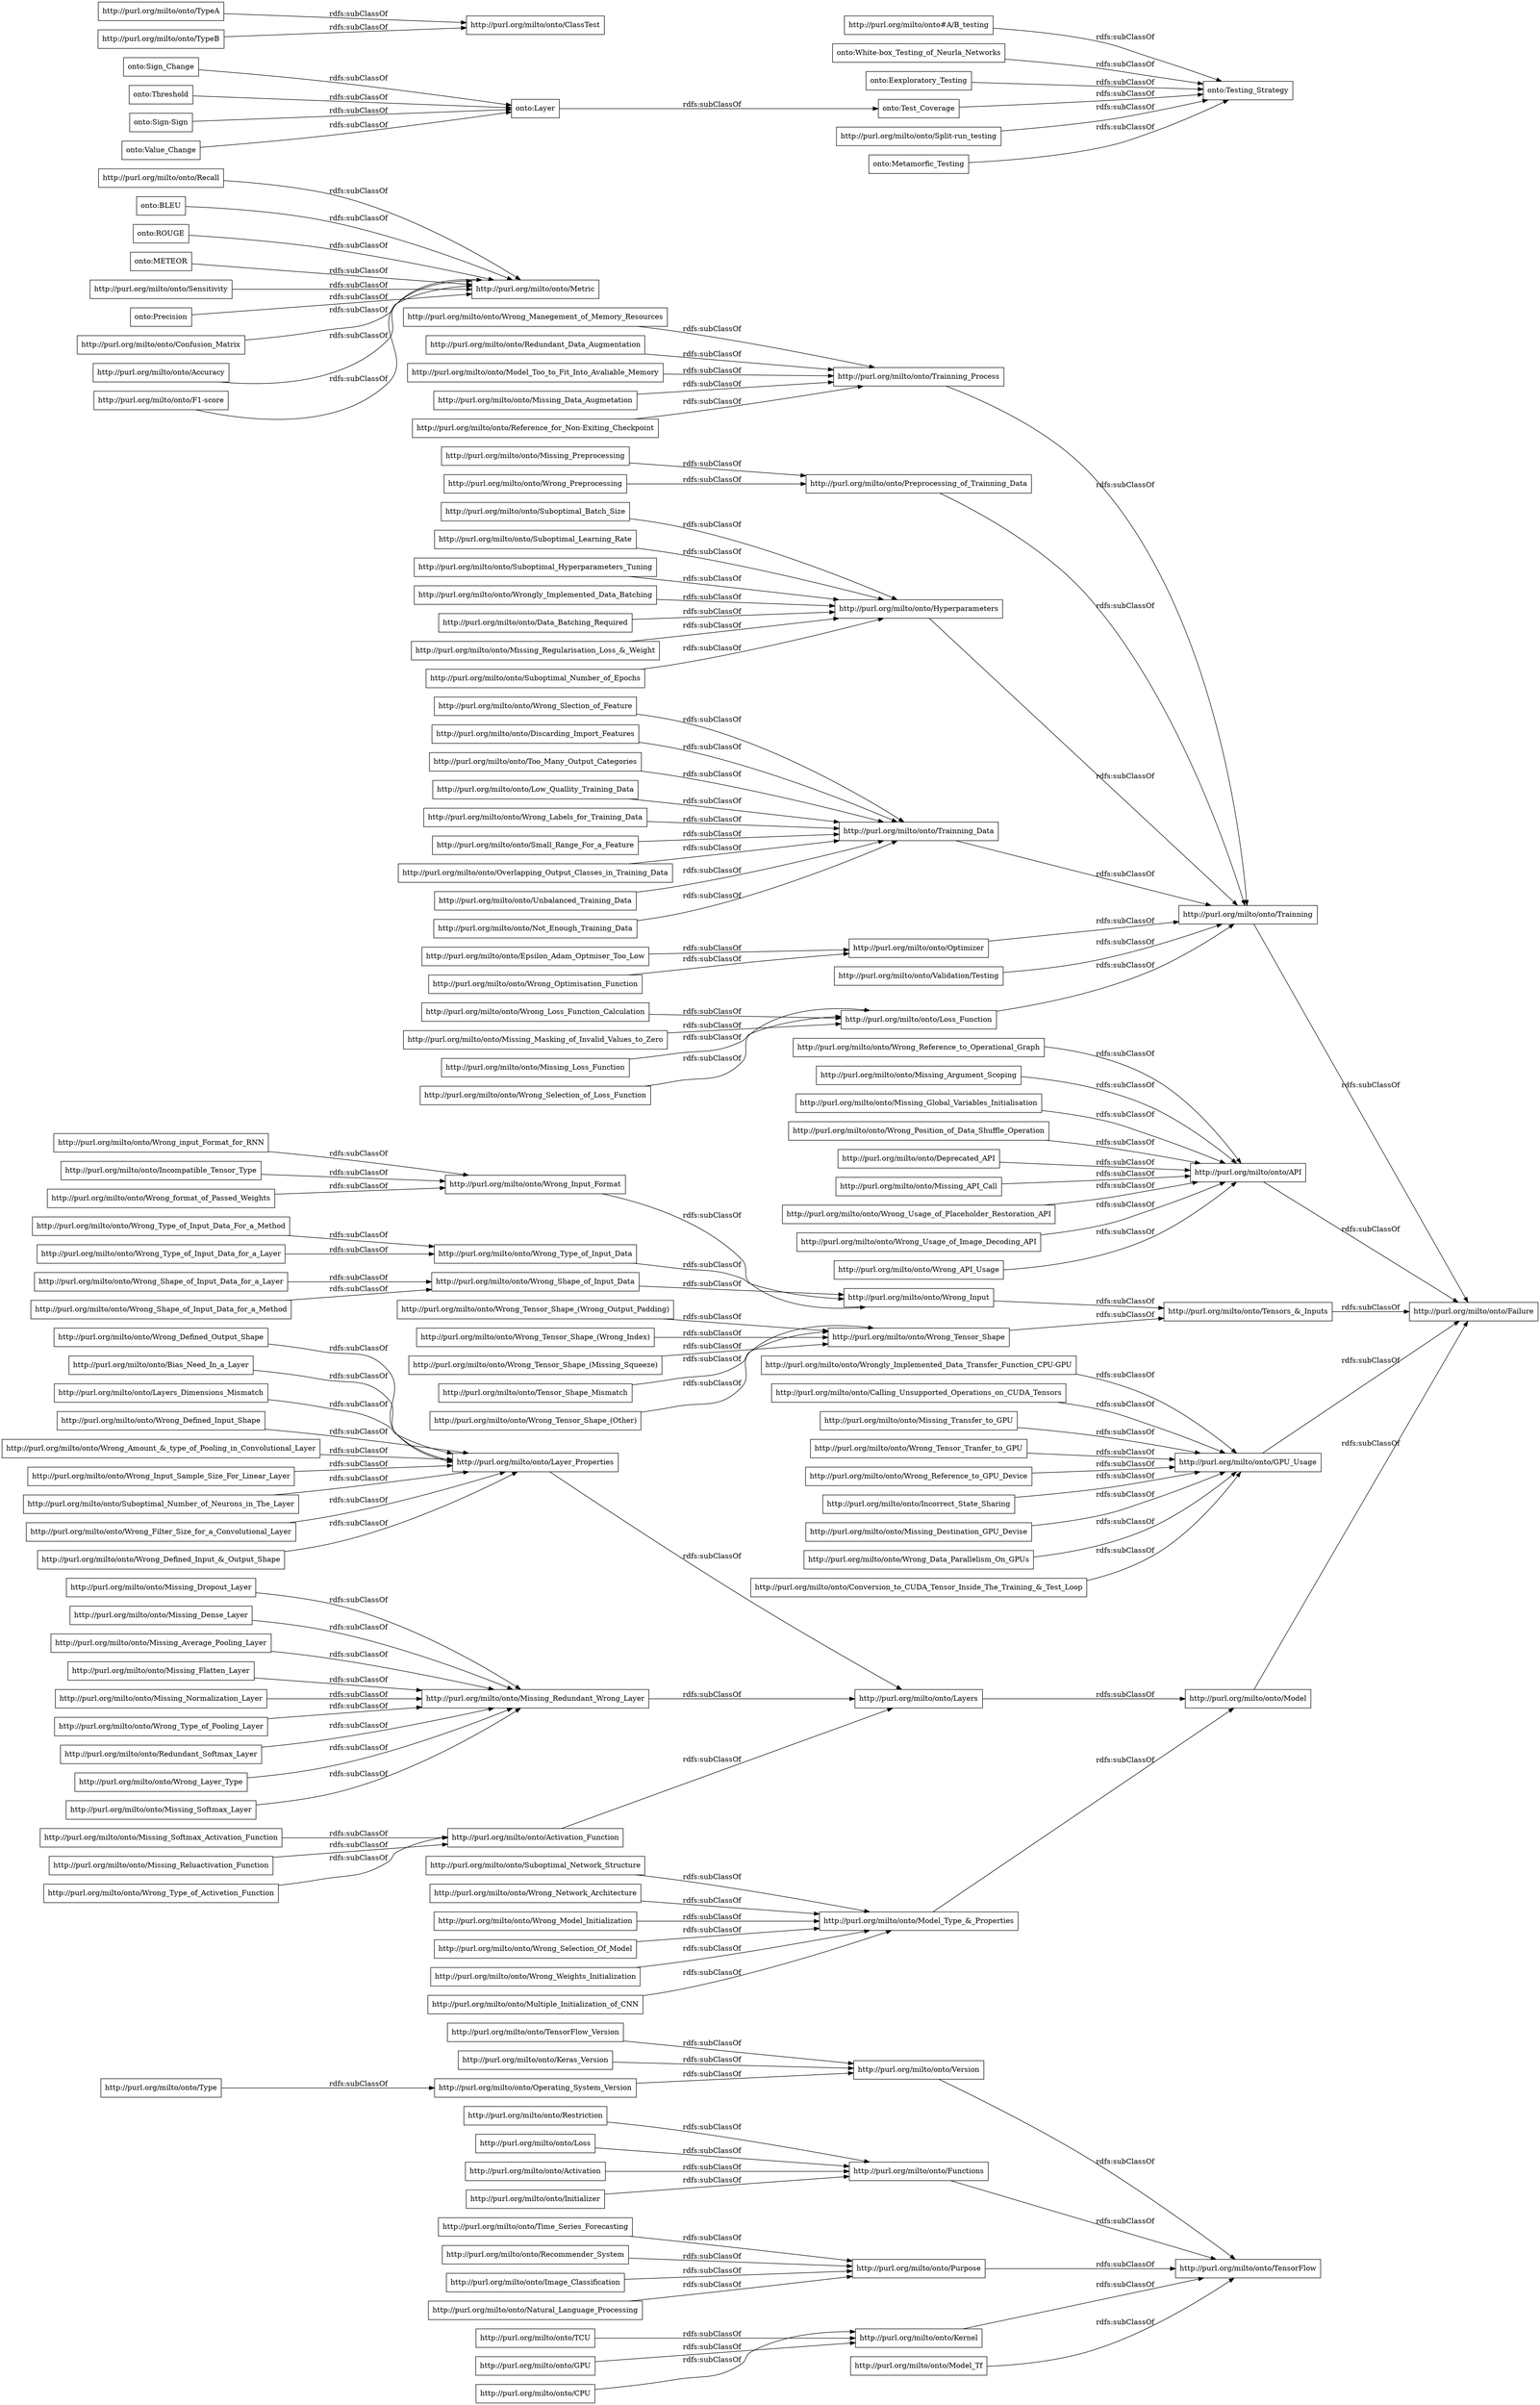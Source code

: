 digraph ar2dtool_diagram { 
rankdir=LR;
size="1000"
node [shape = rectangle, color="black"]; "http://purl.org/milto/onto/TCU" "http://purl.org/milto/onto/Activation" "http://purl.org/milto/onto/Wrong_Defined_Input_Shape" "http://purl.org/milto/onto/Layers_Dimensions_Mismatch" "http://purl.org/milto/onto/Suboptimal_Number_of_Epochs" "http://purl.org/milto/onto/Small_Range_For_a_Feature" "http://purl.org/milto/onto/Missing_Average_Pooling_Layer" "http://purl.org/milto/onto/Recall" "http://purl.org/milto/onto/Calling_Unsupported_Operations_on_CUDA_Tensors" "onto:BLEU" "http://purl.org/milto/onto/Incompatible_Tensor_Type" "http://purl.org/milto/onto/Overlapping_Output_Classes_in_Training_Data" "http://purl.org/milto/onto/Missing_Transfer_to_GPU" "http://purl.org/milto/onto/Model_Type_&_Properties" "http://purl.org/milto/onto/Wrong_Shape_of_Input_Data" "http://purl.org/milto/onto/Kernel" "http://purl.org/milto/onto/Suboptimal_Batch_Size" "onto:ROUGE" "http://purl.org/milto/onto/Unbalanced_Training_Data" "http://purl.org/milto/onto/Preprocessing_of_Trainning_Data" "http://purl.org/milto/onto/Image_Classification" "http://purl.org/milto/onto/Wrong_Type_of_Input_Data" "http://purl.org/milto/onto/Redundant_Data_Augmentation" "http://purl.org/milto/onto/Version" "http://purl.org/milto/onto/Suboptimal_Learning_Rate" "http://purl.org/milto/onto/Wrong_Shape_of_Input_Data_for_a_Method" "http://purl.org/milto/onto/Natural_Language_Processing" "http://purl.org/milto/onto/Hyperparameters" "http://purl.org/milto/onto/Wrong_Shape_of_Input_Data_for_a_Layer" "http://purl.org/milto/onto/Suboptimal_Hyperparameters_Tuning" "onto:METEOR" "http://purl.org/milto/onto/Wrong_Amount_&_type_of_Pooling_in_Convolutional_Layer" "http://purl.org/milto/onto/Missing_Masking_of_Invalid_Values_to_Zero" "http://purl.org/milto/onto/CPU" "http://purl.org/milto/onto/GPU" "http://purl.org/milto/onto/Wrong_Model_Initialization" "http://purl.org/milto/onto/Missing_Global_Variables_Initialisation" "http://purl.org/milto/onto#A/B_testing" "http://purl.org/milto/onto/Wrong_Type_of_Activetion_Function" "http://purl.org/milto/onto/Not_Enough_Training_Data" "http://purl.org/milto/onto/Wrong_Selection_Of_Model" "http://purl.org/milto/onto/Trainning_Data" "http://purl.org/milto/onto/Missing_Flatten_Layer" "http://purl.org/milto/onto/Wrong_Type_of_Input_Data_for_a_Layer" "http://purl.org/milto/onto/Initializer" "http://purl.org/milto/onto/Wrong_Tensor_Tranfer_to_GPU" "http://purl.org/milto/onto/Restriction" "http://purl.org/milto/onto/Wrong_Reference_to_GPU_Device" "http://purl.org/milto/onto/Missing_Normalization_Layer" "http://purl.org/milto/onto/Wrong_Input_Sample_Size_For_Linear_Layer" "http://purl.org/milto/onto/Wrong_Tensor_Shape_(Wrong_Index)" "http://purl.org/milto/onto/Validation/Testing" "http://purl.org/milto/onto/Wrong_Type_of_Pooling_Layer" "http://purl.org/milto/onto/Optimizer" "http://purl.org/milto/onto/Operating_System_Version" "http://purl.org/milto/onto/Wrong_Input" "http://purl.org/milto/onto/Wrong_Position_of_Data_Shuffle_Operation" "http://purl.org/milto/onto/Wrong_Input_Format" "http://purl.org/milto/onto/Model_Too_to_Fit_Into_Avaliable_Memory" "http://purl.org/milto/onto/Activation_Function" "http://purl.org/milto/onto/TypeA" "http://purl.org/milto/onto/Wrong_Preprocessing" "http://purl.org/milto/onto/Sensitivity" "http://purl.org/milto/onto/Missing_Data_Augmetation" "onto:White-box_Testing_of_Neurla_Networks" "http://purl.org/milto/onto/Wrongly_Implemented_Data_Batching" "http://purl.org/milto/onto/Missing_Loss_Function" "http://purl.org/milto/onto/Missing_Preprocessing" "http://purl.org/milto/onto/Missing_Softmax_Activation_Function" "http://purl.org/milto/onto/Wrong_format_of_Passed_Weights" "http://purl.org/milto/onto/Incorrect_State_Sharing" "onto:Precision" "http://purl.org/milto/onto/Deprecated_API" "http://purl.org/milto/onto/Loss" "http://purl.org/milto/onto/Wrong_Slection_of_Feature" "http://purl.org/milto/onto/Suboptimal_Number_of_Neurons_in_The_Layer" "http://purl.org/milto/onto/Layers" "http://purl.org/milto/onto/Missing_Reluactivation_Function" "http://purl.org/milto/onto/Wrong_Optimisation_Function" "http://purl.org/milto/onto/TensorFlow_Version" "http://purl.org/milto/onto/TypeB" "http://purl.org/milto/onto/Loss_Function" "onto:Layer" "http://purl.org/milto/onto/Confusion_Matrix" "http://purl.org/milto/onto/Missing_Redundant_Wrong_Layer" "http://purl.org/milto/onto/Trainning_Process" "http://purl.org/milto/onto/Epsilon_Adam_Optmiser_Too_Low" "onto:Eexploratory_Testing" "http://purl.org/milto/onto/Wrong_Type_of_Input_Data_For_a_Method" "onto:Sign_Change" "http://purl.org/milto/onto/Missing_API_Call" "http://purl.org/milto/onto/Time_Series_Forecasting" "http://purl.org/milto/onto/Metric" "http://purl.org/milto/onto/Redundant_Softmax_Layer" "http://purl.org/milto/onto/Wrong_Usage_of_Placeholder_Restoration_API" "http://purl.org/milto/onto/Reference_for_Non-Exiting_Checkpoint" "http://purl.org/milto/onto/Missing_Destination_GPU_Devise" "http://purl.org/milto/onto/Wrong_Usage_of_Image_Decoding_API" "onto:Threshold" "http://purl.org/milto/onto/Type" "http://purl.org/milto/onto/Wrong_Layer_Type" "http://purl.org/milto/onto/Wrong_Manegement_of_Memory_Resources" "http://purl.org/milto/onto/Recommender_System" "http://purl.org/milto/onto/Functions" "http://purl.org/milto/onto/Accuracy" "http://purl.org/milto/onto/Wrong_API_Usage" "http://purl.org/milto/onto/Wrong_Filter_Size_for_a_Convolutional_Layer" "http://purl.org/milto/onto/Model" "http://purl.org/milto/onto/Layer_Properties" "http://purl.org/milto/onto/Missing_Softmax_Layer" "http://purl.org/milto/onto/Trainning" "http://purl.org/milto/onto/Wrong_Data_Parallelism_On_GPUs" "http://purl.org/milto/onto/Wrong_Defined_Input_&_Output_Shape" "http://purl.org/milto/onto/TensorFlow" "onto:Testing_Strategy" "http://purl.org/milto/onto/Discarding_Import_Features" "http://purl.org/milto/onto/Wrong_Weights_Initialization" "http://purl.org/milto/onto/ClassTest" "http://purl.org/milto/onto/Purpose" "http://purl.org/milto/onto/Wrong_Tensor_Shape_(Missing_Squeeze)" "http://purl.org/milto/onto/Wrong_Selection_of_Loss_Function" "http://purl.org/milto/onto/Failure" "http://purl.org/milto/onto/Conversion_to_CUDA_Tensor_Inside_The_Training_&_Test_Loop" "http://purl.org/milto/onto/Too_Many_Output_Categories" "onto:Test_Coverage" "http://purl.org/milto/onto/API" "http://purl.org/milto/onto/Model_Tf" "http://purl.org/milto/onto/Split-run_testing" "http://purl.org/milto/onto/Wrong_Reference_to_Operational_Graph" "http://purl.org/milto/onto/Wrongly_Implemented_Data_Transfer_Function_CPU-GPU" "onto:Sign-Sign" "http://purl.org/milto/onto/Low_Quallity_Training_Data" "onto:Metamorfic_Testing" "http://purl.org/milto/onto/Missing_Dropout_Layer" "http://purl.org/milto/onto/Tensor_Shape_Mismatch" "http://purl.org/milto/onto/GPU_Usage" "http://purl.org/milto/onto/Tensors_&_Inputs" "http://purl.org/milto/onto/Missing_Argument_Scoping" "http://purl.org/milto/onto/Wrong_Tensor_Shape_(Other)" "onto:Value_Change" "http://purl.org/milto/onto/Data_Batching_Required" "http://purl.org/milto/onto/Wrong_Loss_Function_Calculation" "http://purl.org/milto/onto/F1-score" "http://purl.org/milto/onto/Wrong_Defined_Output_Shape" "http://purl.org/milto/onto/Wrong_Tensor_Shape_(Wrong_Output_Padding)" "http://purl.org/milto/onto/Bias_Need_In_a_Layer" "http://purl.org/milto/onto/Multiple_Initialization_of_CNN" "http://purl.org/milto/onto/Missing_Dense_Layer" "http://purl.org/milto/onto/Suboptimal_Network_Structure" "http://purl.org/milto/onto/Wrong_Labels_for_Training_Data" "http://purl.org/milto/onto/Missing_Regularisation_Loss_&_Weight" "http://purl.org/milto/onto/Wrong_Tensor_Shape" "http://purl.org/milto/onto/Keras_Version" "http://purl.org/milto/onto/Wrong_Network_Architecture" "http://purl.org/milto/onto/Wrong_input_Format_for_RNN" ; /*classes style*/
	"http://purl.org/milto/onto/Wrong_Slection_of_Feature" -> "http://purl.org/milto/onto/Trainning_Data" [ label = "rdfs:subClassOf" ];
	"http://purl.org/milto/onto/Wrong_Network_Architecture" -> "http://purl.org/milto/onto/Model_Type_&_Properties" [ label = "rdfs:subClassOf" ];
	"http://purl.org/milto/onto/Wrong_Tensor_Tranfer_to_GPU" -> "http://purl.org/milto/onto/GPU_Usage" [ label = "rdfs:subClassOf" ];
	"http://purl.org/milto/onto/Wrong_Manegement_of_Memory_Resources" -> "http://purl.org/milto/onto/Trainning_Process" [ label = "rdfs:subClassOf" ];
	"http://purl.org/milto/onto/Suboptimal_Batch_Size" -> "http://purl.org/milto/onto/Hyperparameters" [ label = "rdfs:subClassOf" ];
	"http://purl.org/milto/onto/Time_Series_Forecasting" -> "http://purl.org/milto/onto/Purpose" [ label = "rdfs:subClassOf" ];
	"http://purl.org/milto/onto/Missing_Regularisation_Loss_&_Weight" -> "http://purl.org/milto/onto/Hyperparameters" [ label = "rdfs:subClassOf" ];
	"http://purl.org/milto/onto/Wrong_Loss_Function_Calculation" -> "http://purl.org/milto/onto/Loss_Function" [ label = "rdfs:subClassOf" ];
	"onto:Layer" -> "onto:Test_Coverage" [ label = "rdfs:subClassOf" ];
	"http://purl.org/milto/onto/Split-run_testing" -> "onto:Testing_Strategy" [ label = "rdfs:subClassOf" ];
	"http://purl.org/milto/onto/Missing_Softmax_Activation_Function" -> "http://purl.org/milto/onto/Activation_Function" [ label = "rdfs:subClassOf" ];
	"onto:Sign-Sign" -> "onto:Layer" [ label = "rdfs:subClassOf" ];
	"http://purl.org/milto/onto/Wrong_Selection_Of_Model" -> "http://purl.org/milto/onto/Model_Type_&_Properties" [ label = "rdfs:subClassOf" ];
	"http://purl.org/milto/onto/GPU" -> "http://purl.org/milto/onto/Kernel" [ label = "rdfs:subClassOf" ];
	"http://purl.org/milto/onto/Missing_Reluactivation_Function" -> "http://purl.org/milto/onto/Activation_Function" [ label = "rdfs:subClassOf" ];
	"http://purl.org/milto/onto/Suboptimal_Network_Structure" -> "http://purl.org/milto/onto/Model_Type_&_Properties" [ label = "rdfs:subClassOf" ];
	"http://purl.org/milto/onto/Multiple_Initialization_of_CNN" -> "http://purl.org/milto/onto/Model_Type_&_Properties" [ label = "rdfs:subClassOf" ];
	"http://purl.org/milto/onto/Wrong_Tensor_Shape_(Other)" -> "http://purl.org/milto/onto/Wrong_Tensor_Shape" [ label = "rdfs:subClassOf" ];
	"http://purl.org/milto/onto/Not_Enough_Training_Data" -> "http://purl.org/milto/onto/Trainning_Data" [ label = "rdfs:subClassOf" ];
	"http://purl.org/milto/onto/Missing_Transfer_to_GPU" -> "http://purl.org/milto/onto/GPU_Usage" [ label = "rdfs:subClassOf" ];
	"http://purl.org/milto/onto/Accuracy" -> "http://purl.org/milto/onto/Metric" [ label = "rdfs:subClassOf" ];
	"http://purl.org/milto/onto/Missing_API_Call" -> "http://purl.org/milto/onto/API" [ label = "rdfs:subClassOf" ];
	"http://purl.org/milto/onto/Activation" -> "http://purl.org/milto/onto/Functions" [ label = "rdfs:subClassOf" ];
	"http://purl.org/milto/onto/Missing_Normalization_Layer" -> "http://purl.org/milto/onto/Missing_Redundant_Wrong_Layer" [ label = "rdfs:subClassOf" ];
	"http://purl.org/milto/onto/Wrong_Defined_Input_&_Output_Shape" -> "http://purl.org/milto/onto/Layer_Properties" [ label = "rdfs:subClassOf" ];
	"http://purl.org/milto/onto/Wrong_Type_of_Input_Data" -> "http://purl.org/milto/onto/Wrong_Input" [ label = "rdfs:subClassOf" ];
	"http://purl.org/milto/onto/Purpose" -> "http://purl.org/milto/onto/TensorFlow" [ label = "rdfs:subClassOf" ];
	"http://purl.org/milto/onto/Missing_Global_Variables_Initialisation" -> "http://purl.org/milto/onto/API" [ label = "rdfs:subClassOf" ];
	"http://purl.org/milto/onto/Operating_System_Version" -> "http://purl.org/milto/onto/Version" [ label = "rdfs:subClassOf" ];
	"http://purl.org/milto/onto/Wrongly_Implemented_Data_Batching" -> "http://purl.org/milto/onto/Hyperparameters" [ label = "rdfs:subClassOf" ];
	"http://purl.org/milto/onto/Trainning" -> "http://purl.org/milto/onto/Failure" [ label = "rdfs:subClassOf" ];
	"http://purl.org/milto/onto#A/B_testing" -> "onto:Testing_Strategy" [ label = "rdfs:subClassOf" ];
	"http://purl.org/milto/onto/Wrong_Optimisation_Function" -> "http://purl.org/milto/onto/Optimizer" [ label = "rdfs:subClassOf" ];
	"http://purl.org/milto/onto/Loss_Function" -> "http://purl.org/milto/onto/Trainning" [ label = "rdfs:subClassOf" ];
	"http://purl.org/milto/onto/Model_Tf" -> "http://purl.org/milto/onto/TensorFlow" [ label = "rdfs:subClassOf" ];
	"http://purl.org/milto/onto/Wrong_Shape_of_Input_Data" -> "http://purl.org/milto/onto/Wrong_Input" [ label = "rdfs:subClassOf" ];
	"http://purl.org/milto/onto/Suboptimal_Number_of_Neurons_in_The_Layer" -> "http://purl.org/milto/onto/Layer_Properties" [ label = "rdfs:subClassOf" ];
	"http://purl.org/milto/onto/Layer_Properties" -> "http://purl.org/milto/onto/Layers" [ label = "rdfs:subClassOf" ];
	"http://purl.org/milto/onto/Bias_Need_In_a_Layer" -> "http://purl.org/milto/onto/Layer_Properties" [ label = "rdfs:subClassOf" ];
	"http://purl.org/milto/onto/CPU" -> "http://purl.org/milto/onto/Kernel" [ label = "rdfs:subClassOf" ];
	"http://purl.org/milto/onto/Wrong_Reference_to_GPU_Device" -> "http://purl.org/milto/onto/GPU_Usage" [ label = "rdfs:subClassOf" ];
	"http://purl.org/milto/onto/TypeB" -> "http://purl.org/milto/onto/ClassTest" [ label = "rdfs:subClassOf" ];
	"onto:Metamorfic_Testing" -> "onto:Testing_Strategy" [ label = "rdfs:subClassOf" ];
	"http://purl.org/milto/onto/Suboptimal_Number_of_Epochs" -> "http://purl.org/milto/onto/Hyperparameters" [ label = "rdfs:subClassOf" ];
	"http://purl.org/milto/onto/Wrong_Defined_Input_Shape" -> "http://purl.org/milto/onto/Layer_Properties" [ label = "rdfs:subClassOf" ];
	"http://purl.org/milto/onto/Redundant_Softmax_Layer" -> "http://purl.org/milto/onto/Missing_Redundant_Wrong_Layer" [ label = "rdfs:subClassOf" ];
	"onto:BLEU" -> "http://purl.org/milto/onto/Metric" [ label = "rdfs:subClassOf" ];
	"http://purl.org/milto/onto/Wrong_Preprocessing" -> "http://purl.org/milto/onto/Preprocessing_of_Trainning_Data" [ label = "rdfs:subClassOf" ];
	"http://purl.org/milto/onto/Wrong_Position_of_Data_Shuffle_Operation" -> "http://purl.org/milto/onto/API" [ label = "rdfs:subClassOf" ];
	"http://purl.org/milto/onto/Missing_Argument_Scoping" -> "http://purl.org/milto/onto/API" [ label = "rdfs:subClassOf" ];
	"http://purl.org/milto/onto/Trainning_Data" -> "http://purl.org/milto/onto/Trainning" [ label = "rdfs:subClassOf" ];
	"http://purl.org/milto/onto/Wrong_Tensor_Shape_(Missing_Squeeze)" -> "http://purl.org/milto/onto/Wrong_Tensor_Shape" [ label = "rdfs:subClassOf" ];
	"http://purl.org/milto/onto/Recommender_System" -> "http://purl.org/milto/onto/Purpose" [ label = "rdfs:subClassOf" ];
	"http://purl.org/milto/onto/Recall" -> "http://purl.org/milto/onto/Metric" [ label = "rdfs:subClassOf" ];
	"http://purl.org/milto/onto/Version" -> "http://purl.org/milto/onto/TensorFlow" [ label = "rdfs:subClassOf" ];
	"http://purl.org/milto/onto/Wrong_API_Usage" -> "http://purl.org/milto/onto/API" [ label = "rdfs:subClassOf" ];
	"http://purl.org/milto/onto/Missing_Average_Pooling_Layer" -> "http://purl.org/milto/onto/Missing_Redundant_Wrong_Layer" [ label = "rdfs:subClassOf" ];
	"http://purl.org/milto/onto/Activation_Function" -> "http://purl.org/milto/onto/Layers" [ label = "rdfs:subClassOf" ];
	"http://purl.org/milto/onto/Wrong_Tensor_Shape_(Wrong_Output_Padding)" -> "http://purl.org/milto/onto/Wrong_Tensor_Shape" [ label = "rdfs:subClassOf" ];
	"onto:Precision" -> "http://purl.org/milto/onto/Metric" [ label = "rdfs:subClassOf" ];
	"http://purl.org/milto/onto/Model" -> "http://purl.org/milto/onto/Failure" [ label = "rdfs:subClassOf" ];
	"http://purl.org/milto/onto/Wrong_input_Format_for_RNN" -> "http://purl.org/milto/onto/Wrong_Input_Format" [ label = "rdfs:subClassOf" ];
	"http://purl.org/milto/onto/Incorrect_State_Sharing" -> "http://purl.org/milto/onto/GPU_Usage" [ label = "rdfs:subClassOf" ];
	"http://purl.org/milto/onto/Wrong_Input_Sample_Size_For_Linear_Layer" -> "http://purl.org/milto/onto/Layer_Properties" [ label = "rdfs:subClassOf" ];
	"http://purl.org/milto/onto/Optimizer" -> "http://purl.org/milto/onto/Trainning" [ label = "rdfs:subClassOf" ];
	"http://purl.org/milto/onto/Reference_for_Non-Exiting_Checkpoint" -> "http://purl.org/milto/onto/Trainning_Process" [ label = "rdfs:subClassOf" ];
	"http://purl.org/milto/onto/Initializer" -> "http://purl.org/milto/onto/Functions" [ label = "rdfs:subClassOf" ];
	"onto:Eexploratory_Testing" -> "onto:Testing_Strategy" [ label = "rdfs:subClassOf" ];
	"onto:Threshold" -> "onto:Layer" [ label = "rdfs:subClassOf" ];
	"http://purl.org/milto/onto/Keras_Version" -> "http://purl.org/milto/onto/Version" [ label = "rdfs:subClassOf" ];
	"http://purl.org/milto/onto/TensorFlow_Version" -> "http://purl.org/milto/onto/Version" [ label = "rdfs:subClassOf" ];
	"http://purl.org/milto/onto/Tensor_Shape_Mismatch" -> "http://purl.org/milto/onto/Wrong_Tensor_Shape" [ label = "rdfs:subClassOf" ];
	"http://purl.org/milto/onto/API" -> "http://purl.org/milto/onto/Failure" [ label = "rdfs:subClassOf" ];
	"http://purl.org/milto/onto/Preprocessing_of_Trainning_Data" -> "http://purl.org/milto/onto/Trainning" [ label = "rdfs:subClassOf" ];
	"http://purl.org/milto/onto/TypeA" -> "http://purl.org/milto/onto/ClassTest" [ label = "rdfs:subClassOf" ];
	"http://purl.org/milto/onto/Wrong_Type_of_Input_Data_for_a_Layer" -> "http://purl.org/milto/onto/Wrong_Type_of_Input_Data" [ label = "rdfs:subClassOf" ];
	"http://purl.org/milto/onto/Wrong_Tensor_Shape" -> "http://purl.org/milto/onto/Tensors_&_Inputs" [ label = "rdfs:subClassOf" ];
	"http://purl.org/milto/onto/Wrongly_Implemented_Data_Transfer_Function_CPU-GPU" -> "http://purl.org/milto/onto/GPU_Usage" [ label = "rdfs:subClassOf" ];
	"http://purl.org/milto/onto/Epsilon_Adam_Optmiser_Too_Low" -> "http://purl.org/milto/onto/Optimizer" [ label = "rdfs:subClassOf" ];
	"http://purl.org/milto/onto/Image_Classification" -> "http://purl.org/milto/onto/Purpose" [ label = "rdfs:subClassOf" ];
	"http://purl.org/milto/onto/Wrong_Layer_Type" -> "http://purl.org/milto/onto/Missing_Redundant_Wrong_Layer" [ label = "rdfs:subClassOf" ];
	"http://purl.org/milto/onto/Wrong_Data_Parallelism_On_GPUs" -> "http://purl.org/milto/onto/GPU_Usage" [ label = "rdfs:subClassOf" ];
	"http://purl.org/milto/onto/Wrong_Shape_of_Input_Data_for_a_Layer" -> "http://purl.org/milto/onto/Wrong_Shape_of_Input_Data" [ label = "rdfs:subClassOf" ];
	"http://purl.org/milto/onto/Layers" -> "http://purl.org/milto/onto/Model" [ label = "rdfs:subClassOf" ];
	"http://purl.org/milto/onto/Functions" -> "http://purl.org/milto/onto/TensorFlow" [ label = "rdfs:subClassOf" ];
	"http://purl.org/milto/onto/Wrong_Input_Format" -> "http://purl.org/milto/onto/Wrong_Input" [ label = "rdfs:subClassOf" ];
	"http://purl.org/milto/onto/Discarding_Import_Features" -> "http://purl.org/milto/onto/Trainning_Data" [ label = "rdfs:subClassOf" ];
	"http://purl.org/milto/onto/TCU" -> "http://purl.org/milto/onto/Kernel" [ label = "rdfs:subClassOf" ];
	"http://purl.org/milto/onto/Model_Too_to_Fit_Into_Avaliable_Memory" -> "http://purl.org/milto/onto/Trainning_Process" [ label = "rdfs:subClassOf" ];
	"http://purl.org/milto/onto/Missing_Flatten_Layer" -> "http://purl.org/milto/onto/Missing_Redundant_Wrong_Layer" [ label = "rdfs:subClassOf" ];
	"http://purl.org/milto/onto/Conversion_to_CUDA_Tensor_Inside_The_Training_&_Test_Loop" -> "http://purl.org/milto/onto/GPU_Usage" [ label = "rdfs:subClassOf" ];
	"http://purl.org/milto/onto/Wrong_Type_of_Input_Data_For_a_Method" -> "http://purl.org/milto/onto/Wrong_Type_of_Input_Data" [ label = "rdfs:subClassOf" ];
	"http://purl.org/milto/onto/Wrong_format_of_Passed_Weights" -> "http://purl.org/milto/onto/Wrong_Input_Format" [ label = "rdfs:subClassOf" ];
	"http://purl.org/milto/onto/Missing_Destination_GPU_Devise" -> "http://purl.org/milto/onto/GPU_Usage" [ label = "rdfs:subClassOf" ];
	"http://purl.org/milto/onto/Missing_Dense_Layer" -> "http://purl.org/milto/onto/Missing_Redundant_Wrong_Layer" [ label = "rdfs:subClassOf" ];
	"onto:ROUGE" -> "http://purl.org/milto/onto/Metric" [ label = "rdfs:subClassOf" ];
	"http://purl.org/milto/onto/Wrong_Labels_for_Training_Data" -> "http://purl.org/milto/onto/Trainning_Data" [ label = "rdfs:subClassOf" ];
	"onto:Test_Coverage" -> "onto:Testing_Strategy" [ label = "rdfs:subClassOf" ];
	"http://purl.org/milto/onto/Wrong_Defined_Output_Shape" -> "http://purl.org/milto/onto/Layer_Properties" [ label = "rdfs:subClassOf" ];
	"http://purl.org/milto/onto/Type" -> "http://purl.org/milto/onto/Operating_System_Version" [ label = "rdfs:subClassOf" ];
	"http://purl.org/milto/onto/Missing_Masking_of_Invalid_Values_to_Zero" -> "http://purl.org/milto/onto/Loss_Function" [ label = "rdfs:subClassOf" ];
	"http://purl.org/milto/onto/Wrong_Type_of_Activetion_Function" -> "http://purl.org/milto/onto/Activation_Function" [ label = "rdfs:subClassOf" ];
	"http://purl.org/milto/onto/Model_Type_&_Properties" -> "http://purl.org/milto/onto/Model" [ label = "rdfs:subClassOf" ];
	"http://purl.org/milto/onto/Wrong_Usage_of_Image_Decoding_API" -> "http://purl.org/milto/onto/API" [ label = "rdfs:subClassOf" ];
	"http://purl.org/milto/onto/Calling_Unsupported_Operations_on_CUDA_Tensors" -> "http://purl.org/milto/onto/GPU_Usage" [ label = "rdfs:subClassOf" ];
	"http://purl.org/milto/onto/Wrong_Selection_of_Loss_Function" -> "http://purl.org/milto/onto/Loss_Function" [ label = "rdfs:subClassOf" ];
	"http://purl.org/milto/onto/Wrong_Amount_&_type_of_Pooling_in_Convolutional_Layer" -> "http://purl.org/milto/onto/Layer_Properties" [ label = "rdfs:subClassOf" ];
	"http://purl.org/milto/onto/Hyperparameters" -> "http://purl.org/milto/onto/Trainning" [ label = "rdfs:subClassOf" ];
	"http://purl.org/milto/onto/Wrong_Weights_Initialization" -> "http://purl.org/milto/onto/Model_Type_&_Properties" [ label = "rdfs:subClassOf" ];
	"http://purl.org/milto/onto/Confusion_Matrix" -> "http://purl.org/milto/onto/Metric" [ label = "rdfs:subClassOf" ];
	"http://purl.org/milto/onto/Missing_Dropout_Layer" -> "http://purl.org/milto/onto/Missing_Redundant_Wrong_Layer" [ label = "rdfs:subClassOf" ];
	"onto:METEOR" -> "http://purl.org/milto/onto/Metric" [ label = "rdfs:subClassOf" ];
	"http://purl.org/milto/onto/Wrong_Model_Initialization" -> "http://purl.org/milto/onto/Model_Type_&_Properties" [ label = "rdfs:subClassOf" ];
	"http://purl.org/milto/onto/Missing_Redundant_Wrong_Layer" -> "http://purl.org/milto/onto/Layers" [ label = "rdfs:subClassOf" ];
	"http://purl.org/milto/onto/Wrong_Tensor_Shape_(Wrong_Index)" -> "http://purl.org/milto/onto/Wrong_Tensor_Shape" [ label = "rdfs:subClassOf" ];
	"http://purl.org/milto/onto/Wrong_Reference_to_Operational_Graph" -> "http://purl.org/milto/onto/API" [ label = "rdfs:subClassOf" ];
	"http://purl.org/milto/onto/Validation/Testing" -> "http://purl.org/milto/onto/Trainning" [ label = "rdfs:subClassOf" ];
	"http://purl.org/milto/onto/Loss" -> "http://purl.org/milto/onto/Functions" [ label = "rdfs:subClassOf" ];
	"http://purl.org/milto/onto/Redundant_Data_Augmentation" -> "http://purl.org/milto/onto/Trainning_Process" [ label = "rdfs:subClassOf" ];
	"http://purl.org/milto/onto/Layers_Dimensions_Mismatch" -> "http://purl.org/milto/onto/Layer_Properties" [ label = "rdfs:subClassOf" ];
	"http://purl.org/milto/onto/Suboptimal_Learning_Rate" -> "http://purl.org/milto/onto/Hyperparameters" [ label = "rdfs:subClassOf" ];
	"onto:White-box_Testing_of_Neurla_Networks" -> "onto:Testing_Strategy" [ label = "rdfs:subClassOf" ];
	"http://purl.org/milto/onto/GPU_Usage" -> "http://purl.org/milto/onto/Failure" [ label = "rdfs:subClassOf" ];
	"http://purl.org/milto/onto/Deprecated_API" -> "http://purl.org/milto/onto/API" [ label = "rdfs:subClassOf" ];
	"http://purl.org/milto/onto/Sensitivity" -> "http://purl.org/milto/onto/Metric" [ label = "rdfs:subClassOf" ];
	"http://purl.org/milto/onto/Missing_Preprocessing" -> "http://purl.org/milto/onto/Preprocessing_of_Trainning_Data" [ label = "rdfs:subClassOf" ];
	"http://purl.org/milto/onto/Too_Many_Output_Categories" -> "http://purl.org/milto/onto/Trainning_Data" [ label = "rdfs:subClassOf" ];
	"http://purl.org/milto/onto/Data_Batching_Required" -> "http://purl.org/milto/onto/Hyperparameters" [ label = "rdfs:subClassOf" ];
	"http://purl.org/milto/onto/Tensors_&_Inputs" -> "http://purl.org/milto/onto/Failure" [ label = "rdfs:subClassOf" ];
	"http://purl.org/milto/onto/Incompatible_Tensor_Type" -> "http://purl.org/milto/onto/Wrong_Input_Format" [ label = "rdfs:subClassOf" ];
	"http://purl.org/milto/onto/Unbalanced_Training_Data" -> "http://purl.org/milto/onto/Trainning_Data" [ label = "rdfs:subClassOf" ];
	"onto:Sign_Change" -> "onto:Layer" [ label = "rdfs:subClassOf" ];
	"http://purl.org/milto/onto/F1-score" -> "http://purl.org/milto/onto/Metric" [ label = "rdfs:subClassOf" ];
	"http://purl.org/milto/onto/Wrong_Type_of_Pooling_Layer" -> "http://purl.org/milto/onto/Missing_Redundant_Wrong_Layer" [ label = "rdfs:subClassOf" ];
	"http://purl.org/milto/onto/Wrong_Shape_of_Input_Data_for_a_Method" -> "http://purl.org/milto/onto/Wrong_Shape_of_Input_Data" [ label = "rdfs:subClassOf" ];
	"http://purl.org/milto/onto/Trainning_Process" -> "http://purl.org/milto/onto/Trainning" [ label = "rdfs:subClassOf" ];
	"http://purl.org/milto/onto/Restriction" -> "http://purl.org/milto/onto/Functions" [ label = "rdfs:subClassOf" ];
	"onto:Value_Change" -> "onto:Layer" [ label = "rdfs:subClassOf" ];
	"http://purl.org/milto/onto/Wrong_Usage_of_Placeholder_Restoration_API" -> "http://purl.org/milto/onto/API" [ label = "rdfs:subClassOf" ];
	"http://purl.org/milto/onto/Missing_Loss_Function" -> "http://purl.org/milto/onto/Loss_Function" [ label = "rdfs:subClassOf" ];
	"http://purl.org/milto/onto/Low_Quallity_Training_Data" -> "http://purl.org/milto/onto/Trainning_Data" [ label = "rdfs:subClassOf" ];
	"http://purl.org/milto/onto/Overlapping_Output_Classes_in_Training_Data" -> "http://purl.org/milto/onto/Trainning_Data" [ label = "rdfs:subClassOf" ];
	"http://purl.org/milto/onto/Wrong_Input" -> "http://purl.org/milto/onto/Tensors_&_Inputs" [ label = "rdfs:subClassOf" ];
	"http://purl.org/milto/onto/Suboptimal_Hyperparameters_Tuning" -> "http://purl.org/milto/onto/Hyperparameters" [ label = "rdfs:subClassOf" ];
	"http://purl.org/milto/onto/Kernel" -> "http://purl.org/milto/onto/TensorFlow" [ label = "rdfs:subClassOf" ];
	"http://purl.org/milto/onto/Missing_Softmax_Layer" -> "http://purl.org/milto/onto/Missing_Redundant_Wrong_Layer" [ label = "rdfs:subClassOf" ];
	"http://purl.org/milto/onto/Wrong_Filter_Size_for_a_Convolutional_Layer" -> "http://purl.org/milto/onto/Layer_Properties" [ label = "rdfs:subClassOf" ];
	"http://purl.org/milto/onto/Natural_Language_Processing" -> "http://purl.org/milto/onto/Purpose" [ label = "rdfs:subClassOf" ];
	"http://purl.org/milto/onto/Missing_Data_Augmetation" -> "http://purl.org/milto/onto/Trainning_Process" [ label = "rdfs:subClassOf" ];
	"http://purl.org/milto/onto/Small_Range_For_a_Feature" -> "http://purl.org/milto/onto/Trainning_Data" [ label = "rdfs:subClassOf" ];

}
